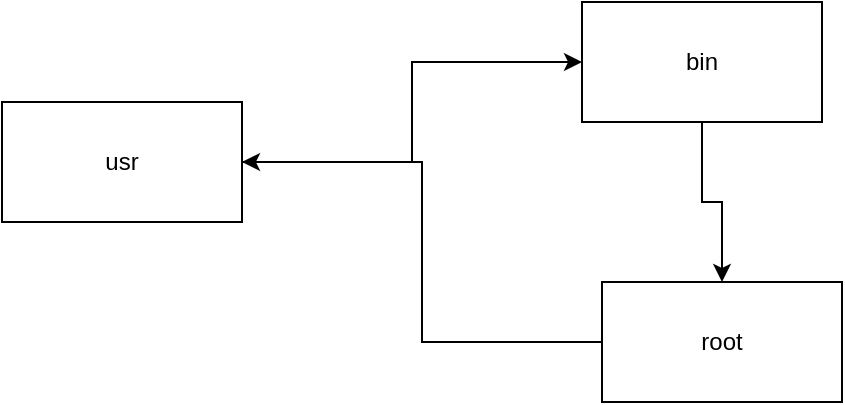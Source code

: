 <mxfile version="22.1.18" type="device">
  <diagram name="Strona-1" id="6xZq85g_rb9hgu9jbwpX">
    <mxGraphModel dx="954" dy="674" grid="1" gridSize="10" guides="1" tooltips="1" connect="1" arrows="1" fold="1" page="1" pageScale="1" pageWidth="827" pageHeight="1169" math="0" shadow="0">
      <root>
        <mxCell id="0" />
        <mxCell id="1" parent="0" />
        <mxCell id="DIJizPdRAUC9_ZKYhjAa-4" style="edgeStyle=orthogonalEdgeStyle;rounded=0;orthogonalLoop=1;jettySize=auto;html=1;exitX=1;exitY=0.5;exitDx=0;exitDy=0;entryX=0;entryY=0.5;entryDx=0;entryDy=0;" edge="1" parent="1" source="DIJizPdRAUC9_ZKYhjAa-1" target="DIJizPdRAUC9_ZKYhjAa-2">
          <mxGeometry relative="1" as="geometry" />
        </mxCell>
        <mxCell id="DIJizPdRAUC9_ZKYhjAa-1" value="usr" style="rounded=0;whiteSpace=wrap;html=1;" vertex="1" parent="1">
          <mxGeometry x="60" y="260" width="120" height="60" as="geometry" />
        </mxCell>
        <mxCell id="DIJizPdRAUC9_ZKYhjAa-5" style="edgeStyle=orthogonalEdgeStyle;rounded=0;orthogonalLoop=1;jettySize=auto;html=1;exitX=0.5;exitY=1;exitDx=0;exitDy=0;entryX=0.5;entryY=0;entryDx=0;entryDy=0;" edge="1" parent="1" source="DIJizPdRAUC9_ZKYhjAa-2" target="DIJizPdRAUC9_ZKYhjAa-3">
          <mxGeometry relative="1" as="geometry" />
        </mxCell>
        <mxCell id="DIJizPdRAUC9_ZKYhjAa-2" value="bin" style="rounded=0;whiteSpace=wrap;html=1;" vertex="1" parent="1">
          <mxGeometry x="350" y="210" width="120" height="60" as="geometry" />
        </mxCell>
        <mxCell id="DIJizPdRAUC9_ZKYhjAa-6" style="edgeStyle=orthogonalEdgeStyle;rounded=0;orthogonalLoop=1;jettySize=auto;html=1;exitX=0;exitY=0.5;exitDx=0;exitDy=0;entryX=1;entryY=0.5;entryDx=0;entryDy=0;" edge="1" parent="1" source="DIJizPdRAUC9_ZKYhjAa-3" target="DIJizPdRAUC9_ZKYhjAa-1">
          <mxGeometry relative="1" as="geometry" />
        </mxCell>
        <mxCell id="DIJizPdRAUC9_ZKYhjAa-3" value="root" style="rounded=0;whiteSpace=wrap;html=1;" vertex="1" parent="1">
          <mxGeometry x="360" y="350" width="120" height="60" as="geometry" />
        </mxCell>
      </root>
    </mxGraphModel>
  </diagram>
</mxfile>
